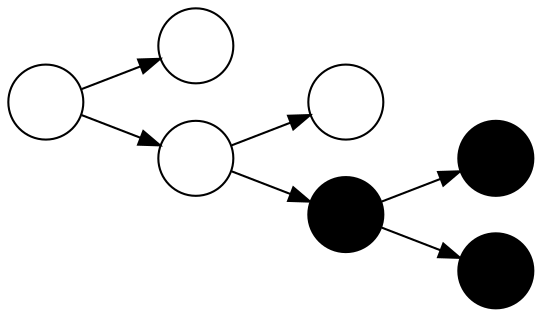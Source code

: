 strict digraph BranchBasedClade
{
	graph [rankdir="LR"];

	0 [label="",shape="circle"];
	1 [label="",shape="circle"];
	2 [label="",shape="circle"];
	3 [label="",shape="circle"];
	4 [label="",shape="circle"];
	5 [label="",shape="circle"];
	6 [label="",shape="circle"];

	0 -> 1;
	0 -> 2;
	2 -> 3;
	2 -> 4;
	4 -> 5;
	4 -> 6;

	4 [style="filled",fillcolor="black"];
	5 [style="filled",fillcolor="black"];
	6 [style="filled",fillcolor="black"];
}